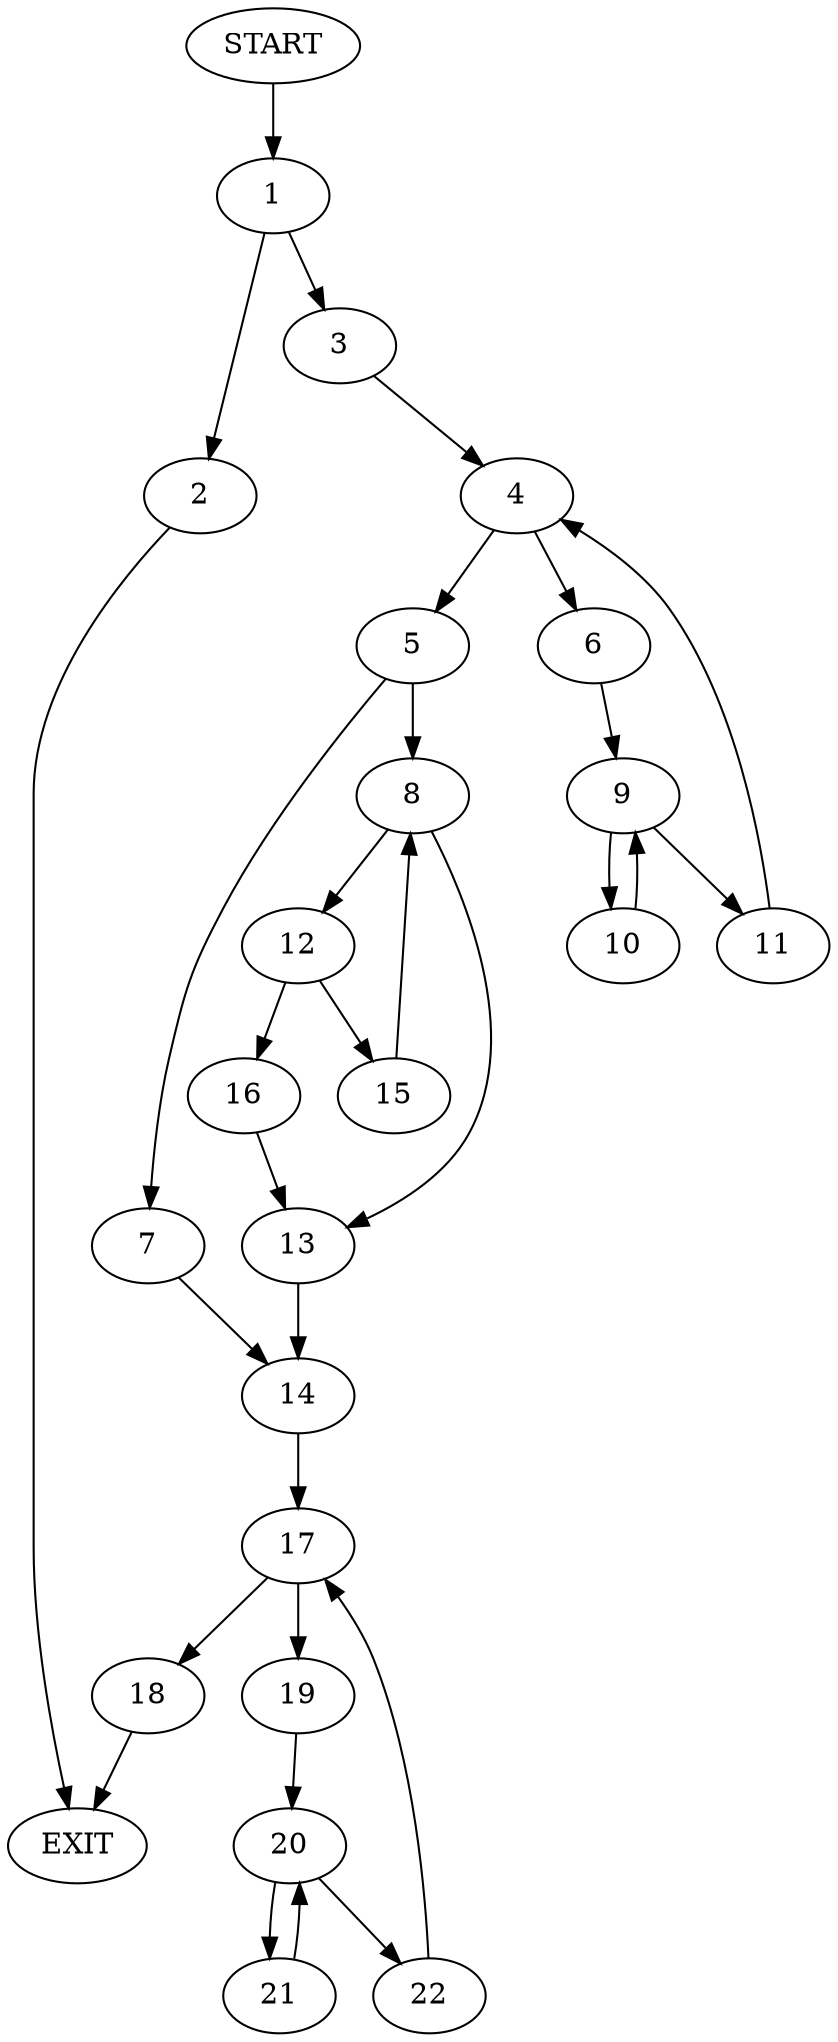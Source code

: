 digraph {
0 [label="START"]
23 [label="EXIT"]
0 -> 1
1 -> 2
1 -> 3
2 -> 23
3 -> 4
4 -> 5
4 -> 6
5 -> 7
5 -> 8
6 -> 9
9 -> 10
9 -> 11
10 -> 9
11 -> 4
8 -> 12
8 -> 13
7 -> 14
13 -> 14
12 -> 15
12 -> 16
15 -> 8
16 -> 13
14 -> 17
17 -> 18
17 -> 19
19 -> 20
18 -> 23
20 -> 21
20 -> 22
22 -> 17
21 -> 20
}
